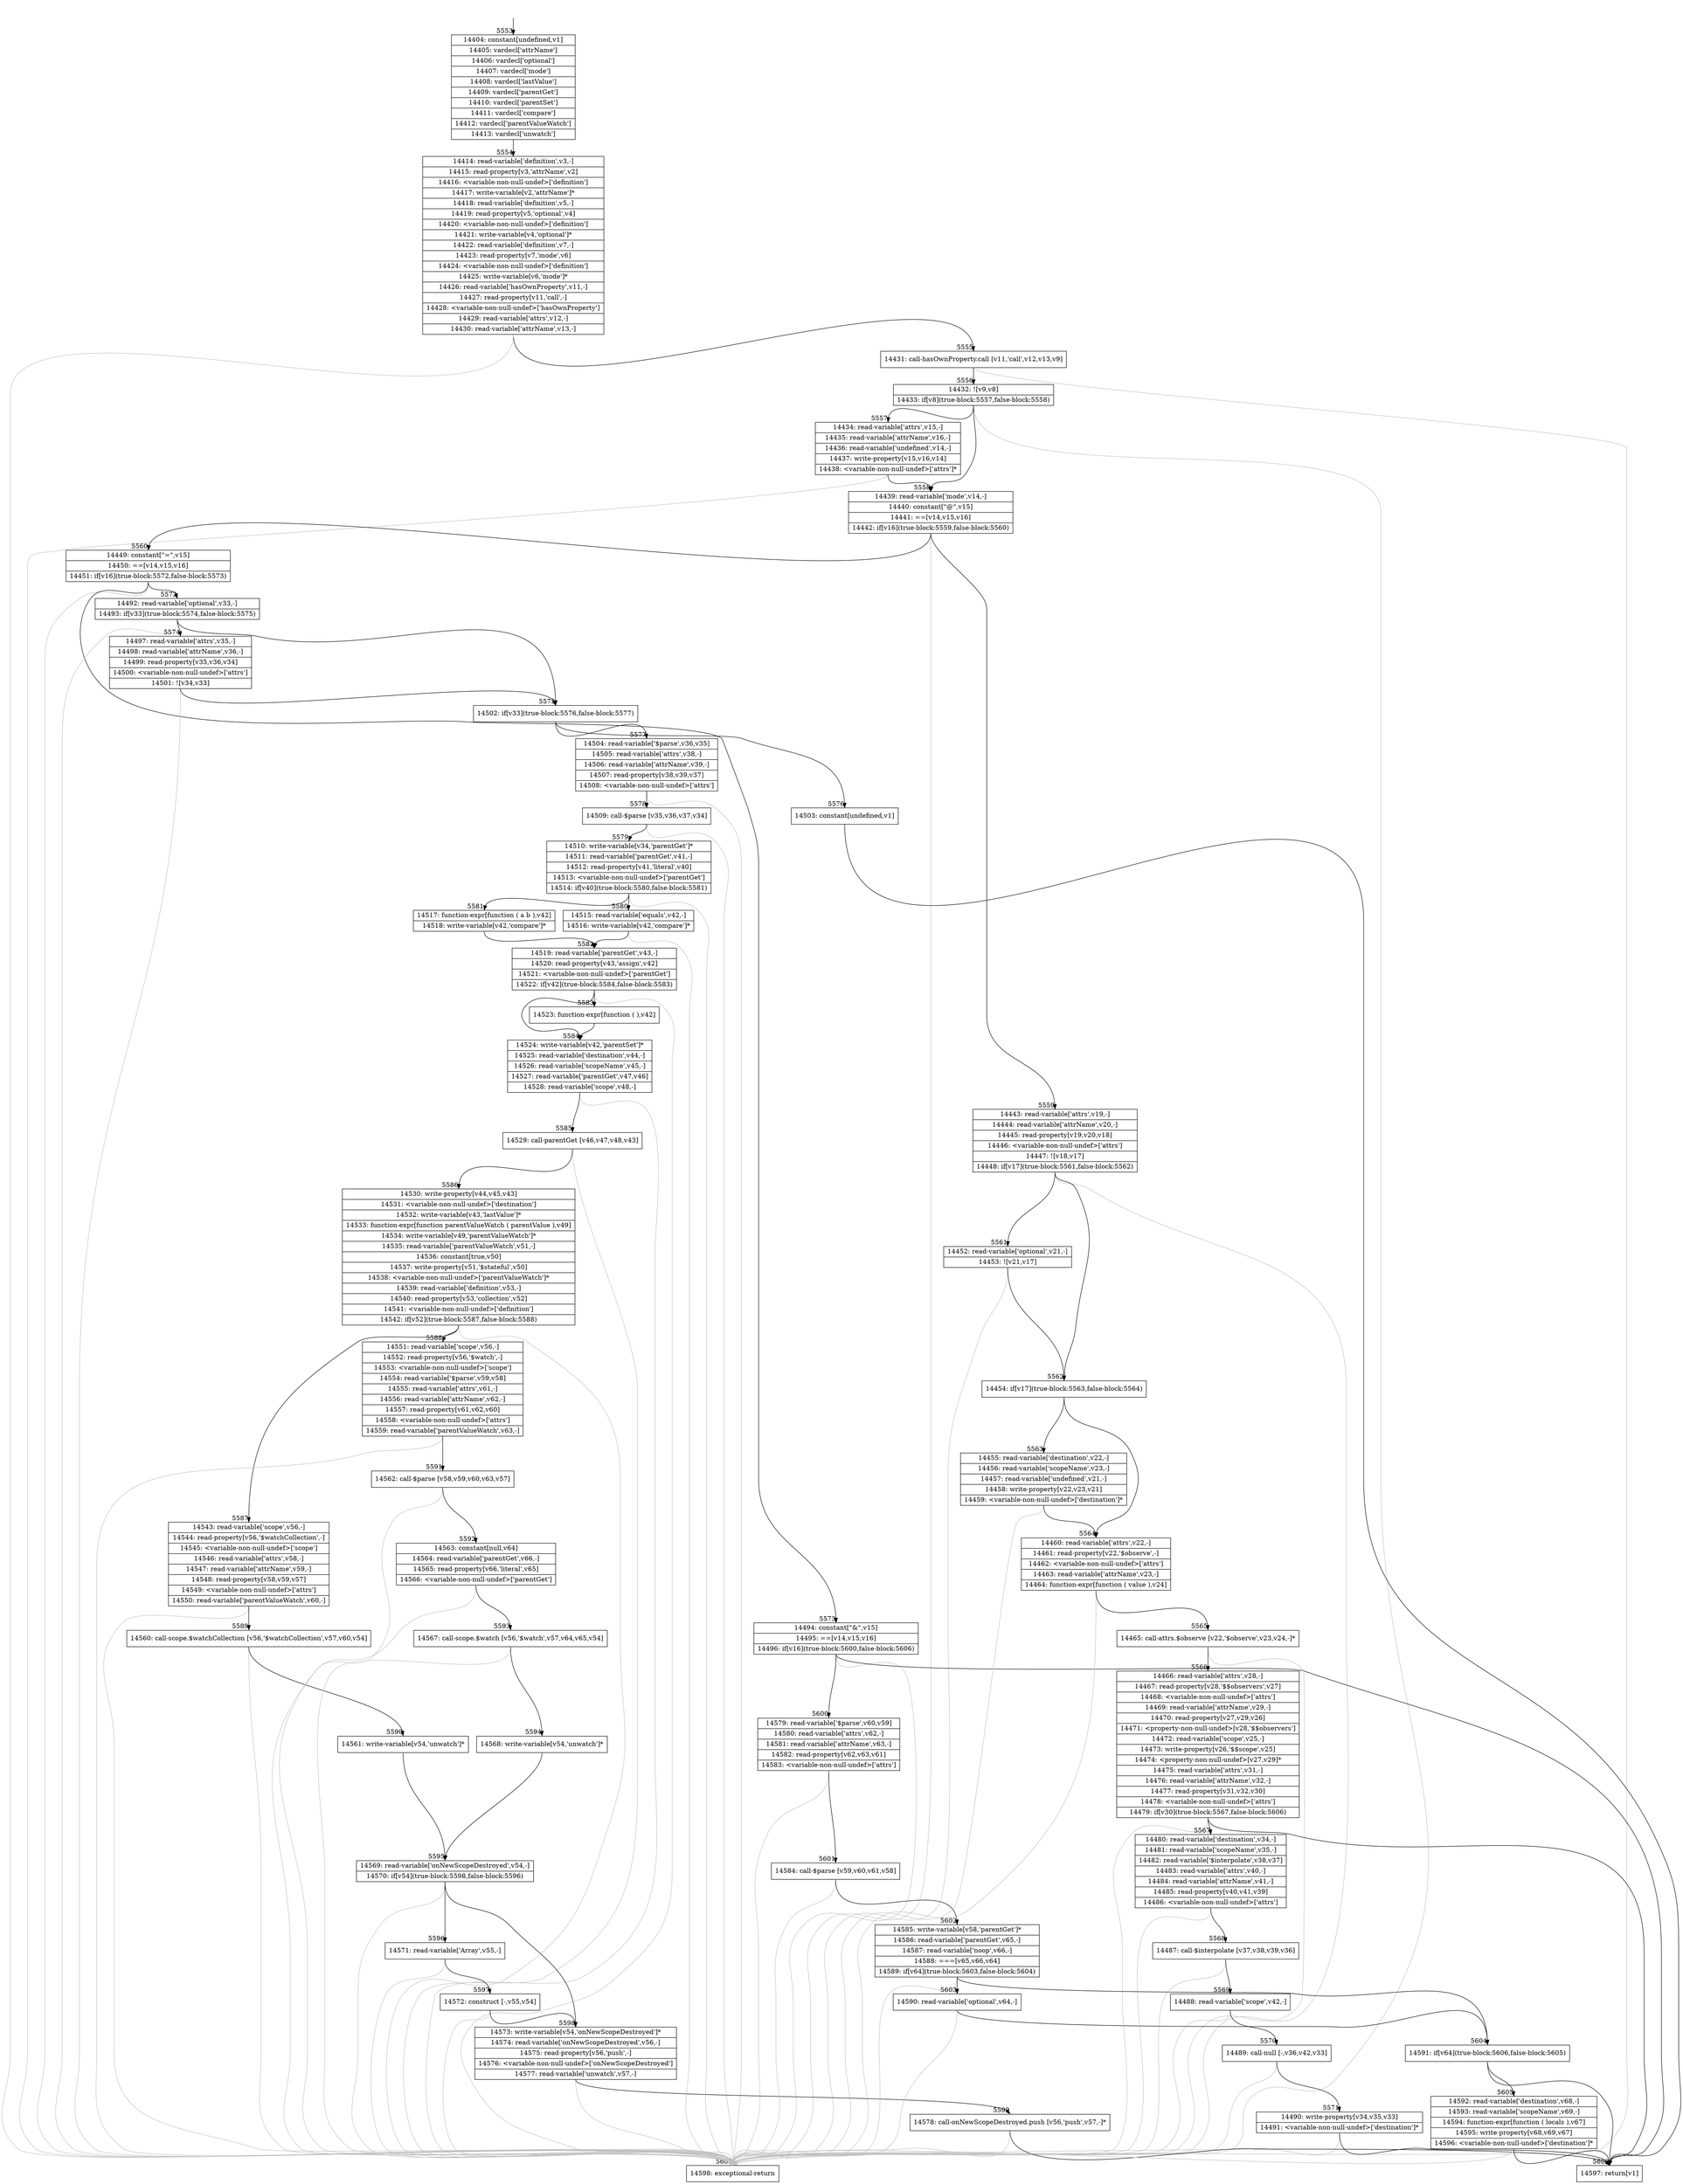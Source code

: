 digraph {
rankdir="TD"
BB_entry408[shape=none,label=""];
BB_entry408 -> BB5553 [tailport=s, headport=n, headlabel="    5553"]
BB5553 [shape=record label="{14404: constant[undefined,v1]|14405: vardecl['attrName']|14406: vardecl['optional']|14407: vardecl['mode']|14408: vardecl['lastValue']|14409: vardecl['parentGet']|14410: vardecl['parentSet']|14411: vardecl['compare']|14412: vardecl['parentValueWatch']|14413: vardecl['unwatch']}" ] 
BB5553 -> BB5554 [tailport=s, headport=n, headlabel="      5554"]
BB5554 [shape=record label="{14414: read-variable['definition',v3,-]|14415: read-property[v3,'attrName',v2]|14416: \<variable-non-null-undef\>['definition']|14417: write-variable[v2,'attrName']*|14418: read-variable['definition',v5,-]|14419: read-property[v5,'optional',v4]|14420: \<variable-non-null-undef\>['definition']|14421: write-variable[v4,'optional']*|14422: read-variable['definition',v7,-]|14423: read-property[v7,'mode',v6]|14424: \<variable-non-null-undef\>['definition']|14425: write-variable[v6,'mode']*|14426: read-variable['hasOwnProperty',v11,-]|14427: read-property[v11,'call',-]|14428: \<variable-non-null-undef\>['hasOwnProperty']|14429: read-variable['attrs',v12,-]|14430: read-variable['attrName',v13,-]}" ] 
BB5554 -> BB5555 [tailport=s, headport=n, headlabel="      5555"]
BB5554 -> BB5607 [tailport=s, headport=n, color=gray, headlabel="      5607"]
BB5555 [shape=record label="{14431: call-hasOwnProperty.call [v11,'call',v12,v13,v9]}" ] 
BB5555 -> BB5556 [tailport=s, headport=n, headlabel="      5556"]
BB5555 -> BB5607 [tailport=s, headport=n, color=gray]
BB5556 [shape=record label="{14432: ![v9,v8]|14433: if[v8](true-block:5557,false-block:5558)}" ] 
BB5556 -> BB5557 [tailport=s, headport=n, headlabel="      5557"]
BB5556 -> BB5558 [tailport=s, headport=n, headlabel="      5558"]
BB5556 -> BB5607 [tailport=s, headport=n, color=gray]
BB5557 [shape=record label="{14434: read-variable['attrs',v15,-]|14435: read-variable['attrName',v16,-]|14436: read-variable['undefined',v14,-]|14437: write-property[v15,v16,v14]|14438: \<variable-non-null-undef\>['attrs']*}" ] 
BB5557 -> BB5558 [tailport=s, headport=n]
BB5557 -> BB5607 [tailport=s, headport=n, color=gray]
BB5558 [shape=record label="{14439: read-variable['mode',v14,-]|14440: constant[\"@\",v15]|14441: ==[v14,v15,v16]|14442: if[v16](true-block:5559,false-block:5560)}" ] 
BB5558 -> BB5559 [tailport=s, headport=n, headlabel="      5559"]
BB5558 -> BB5560 [tailport=s, headport=n, headlabel="      5560"]
BB5558 -> BB5607 [tailport=s, headport=n, color=gray]
BB5559 [shape=record label="{14443: read-variable['attrs',v19,-]|14444: read-variable['attrName',v20,-]|14445: read-property[v19,v20,v18]|14446: \<variable-non-null-undef\>['attrs']|14447: ![v18,v17]|14448: if[v17](true-block:5561,false-block:5562)}" ] 
BB5559 -> BB5562 [tailport=s, headport=n, headlabel="      5562"]
BB5559 -> BB5561 [tailport=s, headport=n, headlabel="      5561"]
BB5559 -> BB5607 [tailport=s, headport=n, color=gray]
BB5560 [shape=record label="{14449: constant[\"=\",v15]|14450: ==[v14,v15,v16]|14451: if[v16](true-block:5572,false-block:5573)}" ] 
BB5560 -> BB5572 [tailport=s, headport=n, headlabel="      5572"]
BB5560 -> BB5573 [tailport=s, headport=n, headlabel="      5573"]
BB5560 -> BB5607 [tailport=s, headport=n, color=gray]
BB5561 [shape=record label="{14452: read-variable['optional',v21,-]|14453: ![v21,v17]}" ] 
BB5561 -> BB5562 [tailport=s, headport=n]
BB5561 -> BB5607 [tailport=s, headport=n, color=gray]
BB5562 [shape=record label="{14454: if[v17](true-block:5563,false-block:5564)}" ] 
BB5562 -> BB5563 [tailport=s, headport=n, headlabel="      5563"]
BB5562 -> BB5564 [tailport=s, headport=n, headlabel="      5564"]
BB5563 [shape=record label="{14455: read-variable['destination',v22,-]|14456: read-variable['scopeName',v23,-]|14457: read-variable['undefined',v21,-]|14458: write-property[v22,v23,v21]|14459: \<variable-non-null-undef\>['destination']*}" ] 
BB5563 -> BB5564 [tailport=s, headport=n]
BB5563 -> BB5607 [tailport=s, headport=n, color=gray]
BB5564 [shape=record label="{14460: read-variable['attrs',v22,-]|14461: read-property[v22,'$observe',-]|14462: \<variable-non-null-undef\>['attrs']|14463: read-variable['attrName',v23,-]|14464: function-expr[function ( value ),v24]}" ] 
BB5564 -> BB5565 [tailport=s, headport=n, headlabel="      5565"]
BB5564 -> BB5607 [tailport=s, headport=n, color=gray]
BB5565 [shape=record label="{14465: call-attrs.$observe [v22,'$observe',v23,v24,-]*}" ] 
BB5565 -> BB5566 [tailport=s, headport=n, headlabel="      5566"]
BB5565 -> BB5607 [tailport=s, headport=n, color=gray]
BB5566 [shape=record label="{14466: read-variable['attrs',v28,-]|14467: read-property[v28,'$$observers',v27]|14468: \<variable-non-null-undef\>['attrs']|14469: read-variable['attrName',v29,-]|14470: read-property[v27,v29,v26]|14471: \<property-non-null-undef\>[v28,'$$observers']|14472: read-variable['scope',v25,-]|14473: write-property[v26,'$$scope',v25]|14474: \<property-non-null-undef\>[v27,v29]*|14475: read-variable['attrs',v31,-]|14476: read-variable['attrName',v32,-]|14477: read-property[v31,v32,v30]|14478: \<variable-non-null-undef\>['attrs']|14479: if[v30](true-block:5567,false-block:5606)}" ] 
BB5566 -> BB5567 [tailport=s, headport=n, headlabel="      5567"]
BB5566 -> BB5606 [tailport=s, headport=n, headlabel="      5606"]
BB5566 -> BB5607 [tailport=s, headport=n, color=gray]
BB5567 [shape=record label="{14480: read-variable['destination',v34,-]|14481: read-variable['scopeName',v35,-]|14482: read-variable['$interpolate',v38,v37]|14483: read-variable['attrs',v40,-]|14484: read-variable['attrName',v41,-]|14485: read-property[v40,v41,v39]|14486: \<variable-non-null-undef\>['attrs']}" ] 
BB5567 -> BB5568 [tailport=s, headport=n, headlabel="      5568"]
BB5567 -> BB5607 [tailport=s, headport=n, color=gray]
BB5568 [shape=record label="{14487: call-$interpolate [v37,v38,v39,v36]}" ] 
BB5568 -> BB5569 [tailport=s, headport=n, headlabel="      5569"]
BB5568 -> BB5607 [tailport=s, headport=n, color=gray]
BB5569 [shape=record label="{14488: read-variable['scope',v42,-]}" ] 
BB5569 -> BB5570 [tailport=s, headport=n, headlabel="      5570"]
BB5569 -> BB5607 [tailport=s, headport=n, color=gray]
BB5570 [shape=record label="{14489: call-null [-,v36,v42,v33]}" ] 
BB5570 -> BB5571 [tailport=s, headport=n, headlabel="      5571"]
BB5570 -> BB5607 [tailport=s, headport=n, color=gray]
BB5571 [shape=record label="{14490: write-property[v34,v35,v33]|14491: \<variable-non-null-undef\>['destination']*}" ] 
BB5571 -> BB5606 [tailport=s, headport=n]
BB5571 -> BB5607 [tailport=s, headport=n, color=gray]
BB5572 [shape=record label="{14492: read-variable['optional',v33,-]|14493: if[v33](true-block:5574,false-block:5575)}" ] 
BB5572 -> BB5575 [tailport=s, headport=n, headlabel="      5575"]
BB5572 -> BB5574 [tailport=s, headport=n, headlabel="      5574"]
BB5572 -> BB5607 [tailport=s, headport=n, color=gray]
BB5573 [shape=record label="{14494: constant[\"&\",v15]|14495: ==[v14,v15,v16]|14496: if[v16](true-block:5600,false-block:5606)}" ] 
BB5573 -> BB5600 [tailport=s, headport=n, headlabel="      5600"]
BB5573 -> BB5606 [tailport=s, headport=n]
BB5573 -> BB5607 [tailport=s, headport=n, color=gray]
BB5574 [shape=record label="{14497: read-variable['attrs',v35,-]|14498: read-variable['attrName',v36,-]|14499: read-property[v35,v36,v34]|14500: \<variable-non-null-undef\>['attrs']|14501: ![v34,v33]}" ] 
BB5574 -> BB5575 [tailport=s, headport=n]
BB5574 -> BB5607 [tailport=s, headport=n, color=gray]
BB5575 [shape=record label="{14502: if[v33](true-block:5576,false-block:5577)}" ] 
BB5575 -> BB5576 [tailport=s, headport=n, headlabel="      5576"]
BB5575 -> BB5577 [tailport=s, headport=n, headlabel="      5577"]
BB5576 [shape=record label="{14503: constant[undefined,v1]}" ] 
BB5576 -> BB5606 [tailport=s, headport=n]
BB5577 [shape=record label="{14504: read-variable['$parse',v36,v35]|14505: read-variable['attrs',v38,-]|14506: read-variable['attrName',v39,-]|14507: read-property[v38,v39,v37]|14508: \<variable-non-null-undef\>['attrs']}" ] 
BB5577 -> BB5578 [tailport=s, headport=n, headlabel="      5578"]
BB5577 -> BB5607 [tailport=s, headport=n, color=gray]
BB5578 [shape=record label="{14509: call-$parse [v35,v36,v37,v34]}" ] 
BB5578 -> BB5579 [tailport=s, headport=n, headlabel="      5579"]
BB5578 -> BB5607 [tailport=s, headport=n, color=gray]
BB5579 [shape=record label="{14510: write-variable[v34,'parentGet']*|14511: read-variable['parentGet',v41,-]|14512: read-property[v41,'literal',v40]|14513: \<variable-non-null-undef\>['parentGet']|14514: if[v40](true-block:5580,false-block:5581)}" ] 
BB5579 -> BB5580 [tailport=s, headport=n, headlabel="      5580"]
BB5579 -> BB5581 [tailport=s, headport=n, headlabel="      5581"]
BB5579 -> BB5607 [tailport=s, headport=n, color=gray]
BB5580 [shape=record label="{14515: read-variable['equals',v42,-]|14516: write-variable[v42,'compare']*}" ] 
BB5580 -> BB5582 [tailport=s, headport=n, headlabel="      5582"]
BB5580 -> BB5607 [tailport=s, headport=n, color=gray]
BB5581 [shape=record label="{14517: function-expr[function ( a b ),v42]|14518: write-variable[v42,'compare']*}" ] 
BB5581 -> BB5582 [tailport=s, headport=n]
BB5582 [shape=record label="{14519: read-variable['parentGet',v43,-]|14520: read-property[v43,'assign',v42]|14521: \<variable-non-null-undef\>['parentGet']|14522: if[v42](true-block:5584,false-block:5583)}" ] 
BB5582 -> BB5584 [tailport=s, headport=n, headlabel="      5584"]
BB5582 -> BB5583 [tailport=s, headport=n, headlabel="      5583"]
BB5582 -> BB5607 [tailport=s, headport=n, color=gray]
BB5583 [shape=record label="{14523: function-expr[function ( ),v42]}" ] 
BB5583 -> BB5584 [tailport=s, headport=n]
BB5584 [shape=record label="{14524: write-variable[v42,'parentSet']*|14525: read-variable['destination',v44,-]|14526: read-variable['scopeName',v45,-]|14527: read-variable['parentGet',v47,v46]|14528: read-variable['scope',v48,-]}" ] 
BB5584 -> BB5585 [tailport=s, headport=n, headlabel="      5585"]
BB5584 -> BB5607 [tailport=s, headport=n, color=gray]
BB5585 [shape=record label="{14529: call-parentGet [v46,v47,v48,v43]}" ] 
BB5585 -> BB5586 [tailport=s, headport=n, headlabel="      5586"]
BB5585 -> BB5607 [tailport=s, headport=n, color=gray]
BB5586 [shape=record label="{14530: write-property[v44,v45,v43]|14531: \<variable-non-null-undef\>['destination']|14532: write-variable[v43,'lastValue']*|14533: function-expr[function parentValueWatch ( parentValue ),v49]|14534: write-variable[v49,'parentValueWatch']*|14535: read-variable['parentValueWatch',v51,-]|14536: constant[true,v50]|14537: write-property[v51,'$stateful',v50]|14538: \<variable-non-null-undef\>['parentValueWatch']*|14539: read-variable['definition',v53,-]|14540: read-property[v53,'collection',v52]|14541: \<variable-non-null-undef\>['definition']|14542: if[v52](true-block:5587,false-block:5588)}" ] 
BB5586 -> BB5587 [tailport=s, headport=n, headlabel="      5587"]
BB5586 -> BB5588 [tailport=s, headport=n, headlabel="      5588"]
BB5586 -> BB5607 [tailport=s, headport=n, color=gray]
BB5587 [shape=record label="{14543: read-variable['scope',v56,-]|14544: read-property[v56,'$watchCollection',-]|14545: \<variable-non-null-undef\>['scope']|14546: read-variable['attrs',v58,-]|14547: read-variable['attrName',v59,-]|14548: read-property[v58,v59,v57]|14549: \<variable-non-null-undef\>['attrs']|14550: read-variable['parentValueWatch',v60,-]}" ] 
BB5587 -> BB5589 [tailport=s, headport=n, headlabel="      5589"]
BB5587 -> BB5607 [tailport=s, headport=n, color=gray]
BB5588 [shape=record label="{14551: read-variable['scope',v56,-]|14552: read-property[v56,'$watch',-]|14553: \<variable-non-null-undef\>['scope']|14554: read-variable['$parse',v59,v58]|14555: read-variable['attrs',v61,-]|14556: read-variable['attrName',v62,-]|14557: read-property[v61,v62,v60]|14558: \<variable-non-null-undef\>['attrs']|14559: read-variable['parentValueWatch',v63,-]}" ] 
BB5588 -> BB5591 [tailport=s, headport=n, headlabel="      5591"]
BB5588 -> BB5607 [tailport=s, headport=n, color=gray]
BB5589 [shape=record label="{14560: call-scope.$watchCollection [v56,'$watchCollection',v57,v60,v54]}" ] 
BB5589 -> BB5590 [tailport=s, headport=n, headlabel="      5590"]
BB5589 -> BB5607 [tailport=s, headport=n, color=gray]
BB5590 [shape=record label="{14561: write-variable[v54,'unwatch']*}" ] 
BB5590 -> BB5595 [tailport=s, headport=n, headlabel="      5595"]
BB5591 [shape=record label="{14562: call-$parse [v58,v59,v60,v63,v57]}" ] 
BB5591 -> BB5592 [tailport=s, headport=n, headlabel="      5592"]
BB5591 -> BB5607 [tailport=s, headport=n, color=gray]
BB5592 [shape=record label="{14563: constant[null,v64]|14564: read-variable['parentGet',v66,-]|14565: read-property[v66,'literal',v65]|14566: \<variable-non-null-undef\>['parentGet']}" ] 
BB5592 -> BB5593 [tailport=s, headport=n, headlabel="      5593"]
BB5592 -> BB5607 [tailport=s, headport=n, color=gray]
BB5593 [shape=record label="{14567: call-scope.$watch [v56,'$watch',v57,v64,v65,v54]}" ] 
BB5593 -> BB5594 [tailport=s, headport=n, headlabel="      5594"]
BB5593 -> BB5607 [tailport=s, headport=n, color=gray]
BB5594 [shape=record label="{14568: write-variable[v54,'unwatch']*}" ] 
BB5594 -> BB5595 [tailport=s, headport=n]
BB5595 [shape=record label="{14569: read-variable['onNewScopeDestroyed',v54,-]|14570: if[v54](true-block:5598,false-block:5596)}" ] 
BB5595 -> BB5598 [tailport=s, headport=n, headlabel="      5598"]
BB5595 -> BB5596 [tailport=s, headport=n, headlabel="      5596"]
BB5595 -> BB5607 [tailport=s, headport=n, color=gray]
BB5596 [shape=record label="{14571: read-variable['Array',v55,-]}" ] 
BB5596 -> BB5597 [tailport=s, headport=n, headlabel="      5597"]
BB5596 -> BB5607 [tailport=s, headport=n, color=gray]
BB5597 [shape=record label="{14572: construct [-,v55,v54]}" ] 
BB5597 -> BB5598 [tailport=s, headport=n]
BB5597 -> BB5607 [tailport=s, headport=n, color=gray]
BB5598 [shape=record label="{14573: write-variable[v54,'onNewScopeDestroyed']*|14574: read-variable['onNewScopeDestroyed',v56,-]|14575: read-property[v56,'push',-]|14576: \<variable-non-null-undef\>['onNewScopeDestroyed']|14577: read-variable['unwatch',v57,-]}" ] 
BB5598 -> BB5599 [tailport=s, headport=n, headlabel="      5599"]
BB5598 -> BB5607 [tailport=s, headport=n, color=gray]
BB5599 [shape=record label="{14578: call-onNewScopeDestroyed.push [v56,'push',v57,-]*}" ] 
BB5599 -> BB5606 [tailport=s, headport=n]
BB5599 -> BB5607 [tailport=s, headport=n, color=gray]
BB5600 [shape=record label="{14579: read-variable['$parse',v60,v59]|14580: read-variable['attrs',v62,-]|14581: read-variable['attrName',v63,-]|14582: read-property[v62,v63,v61]|14583: \<variable-non-null-undef\>['attrs']}" ] 
BB5600 -> BB5601 [tailport=s, headport=n, headlabel="      5601"]
BB5600 -> BB5607 [tailport=s, headport=n, color=gray]
BB5601 [shape=record label="{14584: call-$parse [v59,v60,v61,v58]}" ] 
BB5601 -> BB5602 [tailport=s, headport=n, headlabel="      5602"]
BB5601 -> BB5607 [tailport=s, headport=n, color=gray]
BB5602 [shape=record label="{14585: write-variable[v58,'parentGet']*|14586: read-variable['parentGet',v65,-]|14587: read-variable['noop',v66,-]|14588: ===[v65,v66,v64]|14589: if[v64](true-block:5603,false-block:5604)}" ] 
BB5602 -> BB5604 [tailport=s, headport=n, headlabel="      5604"]
BB5602 -> BB5603 [tailport=s, headport=n, headlabel="      5603"]
BB5602 -> BB5607 [tailport=s, headport=n, color=gray]
BB5603 [shape=record label="{14590: read-variable['optional',v64,-]}" ] 
BB5603 -> BB5604 [tailport=s, headport=n]
BB5603 -> BB5607 [tailport=s, headport=n, color=gray]
BB5604 [shape=record label="{14591: if[v64](true-block:5606,false-block:5605)}" ] 
BB5604 -> BB5606 [tailport=s, headport=n]
BB5604 -> BB5605 [tailport=s, headport=n, headlabel="      5605"]
BB5605 [shape=record label="{14592: read-variable['destination',v68,-]|14593: read-variable['scopeName',v69,-]|14594: function-expr[function ( locals ),v67]|14595: write-property[v68,v69,v67]|14596: \<variable-non-null-undef\>['destination']*}" ] 
BB5605 -> BB5606 [tailport=s, headport=n]
BB5605 -> BB5607 [tailport=s, headport=n, color=gray]
BB5606 [shape=record label="{14597: return[v1]}" ] 
BB5607 [shape=record label="{14598: exceptional-return}" ] 
//#$~ 8747
}
